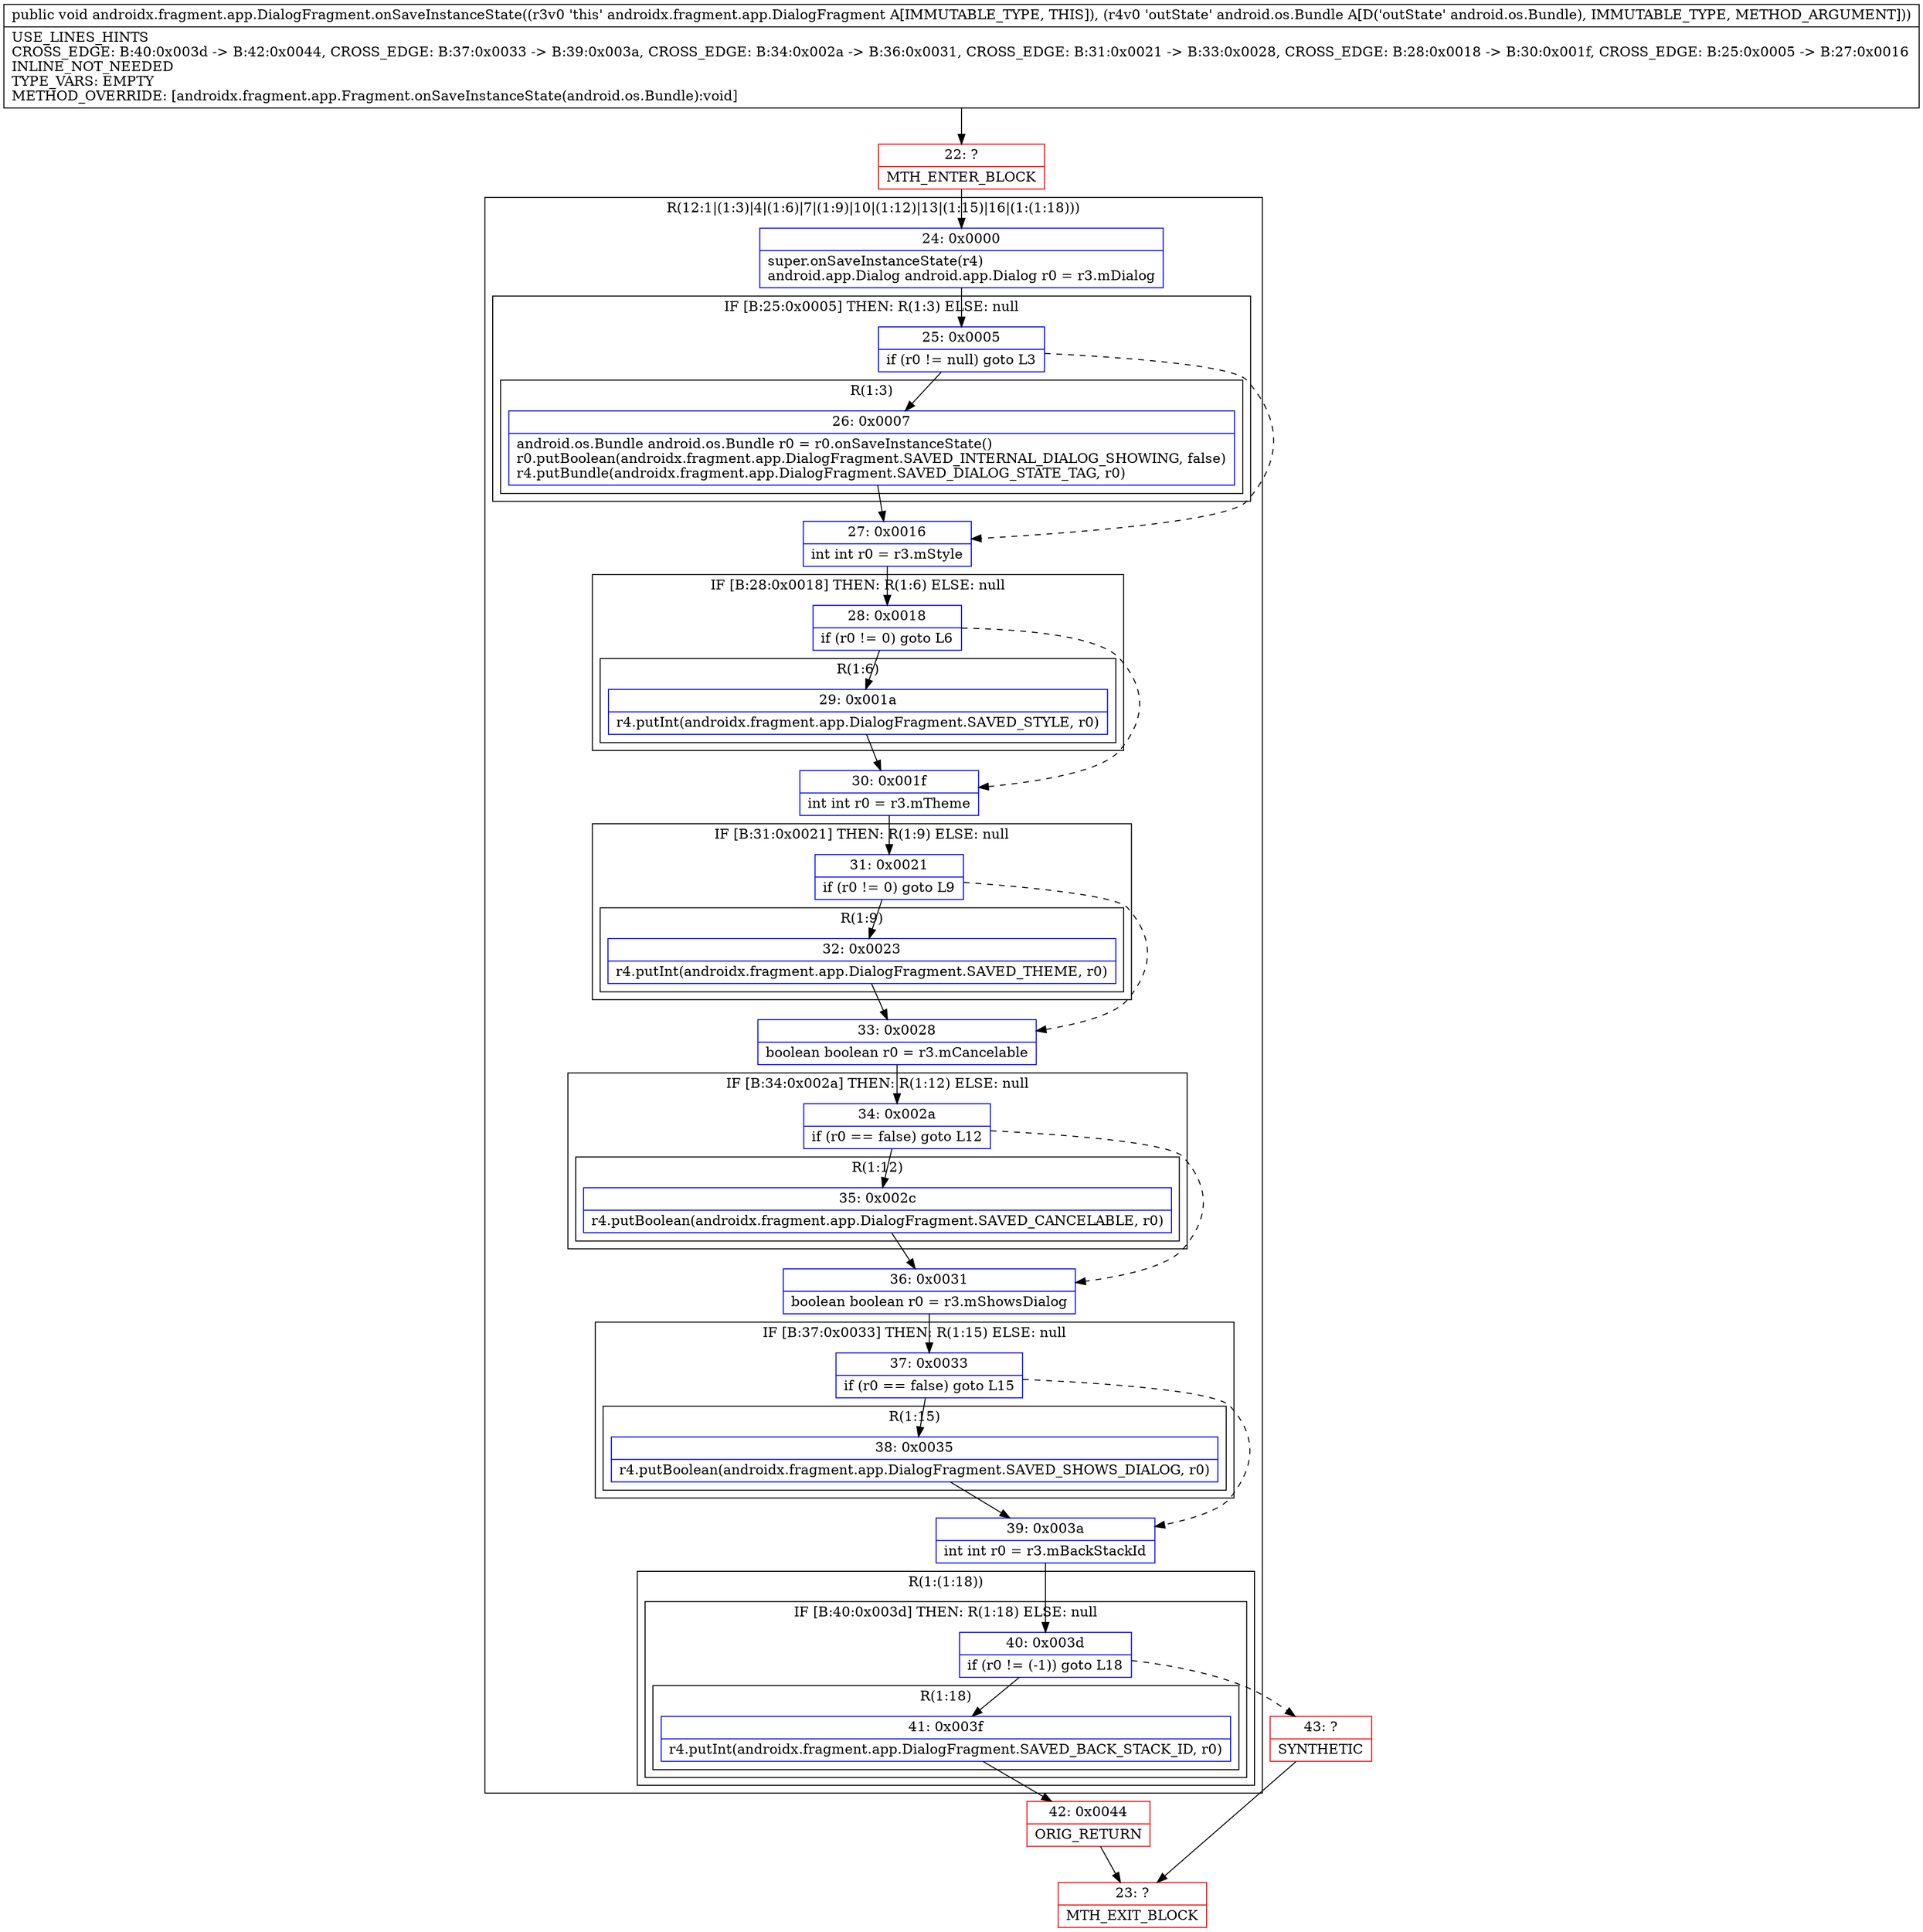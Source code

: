 digraph "CFG forandroidx.fragment.app.DialogFragment.onSaveInstanceState(Landroid\/os\/Bundle;)V" {
subgraph cluster_Region_1468285145 {
label = "R(12:1|(1:3)|4|(1:6)|7|(1:9)|10|(1:12)|13|(1:15)|16|(1:(1:18)))";
node [shape=record,color=blue];
Node_24 [shape=record,label="{24\:\ 0x0000|super.onSaveInstanceState(r4)\landroid.app.Dialog android.app.Dialog r0 = r3.mDialog\l}"];
subgraph cluster_IfRegion_482623723 {
label = "IF [B:25:0x0005] THEN: R(1:3) ELSE: null";
node [shape=record,color=blue];
Node_25 [shape=record,label="{25\:\ 0x0005|if (r0 != null) goto L3\l}"];
subgraph cluster_Region_1405562824 {
label = "R(1:3)";
node [shape=record,color=blue];
Node_26 [shape=record,label="{26\:\ 0x0007|android.os.Bundle android.os.Bundle r0 = r0.onSaveInstanceState()\lr0.putBoolean(androidx.fragment.app.DialogFragment.SAVED_INTERNAL_DIALOG_SHOWING, false)\lr4.putBundle(androidx.fragment.app.DialogFragment.SAVED_DIALOG_STATE_TAG, r0)\l}"];
}
}
Node_27 [shape=record,label="{27\:\ 0x0016|int int r0 = r3.mStyle\l}"];
subgraph cluster_IfRegion_235149792 {
label = "IF [B:28:0x0018] THEN: R(1:6) ELSE: null";
node [shape=record,color=blue];
Node_28 [shape=record,label="{28\:\ 0x0018|if (r0 != 0) goto L6\l}"];
subgraph cluster_Region_2079523441 {
label = "R(1:6)";
node [shape=record,color=blue];
Node_29 [shape=record,label="{29\:\ 0x001a|r4.putInt(androidx.fragment.app.DialogFragment.SAVED_STYLE, r0)\l}"];
}
}
Node_30 [shape=record,label="{30\:\ 0x001f|int int r0 = r3.mTheme\l}"];
subgraph cluster_IfRegion_1166984956 {
label = "IF [B:31:0x0021] THEN: R(1:9) ELSE: null";
node [shape=record,color=blue];
Node_31 [shape=record,label="{31\:\ 0x0021|if (r0 != 0) goto L9\l}"];
subgraph cluster_Region_794630378 {
label = "R(1:9)";
node [shape=record,color=blue];
Node_32 [shape=record,label="{32\:\ 0x0023|r4.putInt(androidx.fragment.app.DialogFragment.SAVED_THEME, r0)\l}"];
}
}
Node_33 [shape=record,label="{33\:\ 0x0028|boolean boolean r0 = r3.mCancelable\l}"];
subgraph cluster_IfRegion_20500472 {
label = "IF [B:34:0x002a] THEN: R(1:12) ELSE: null";
node [shape=record,color=blue];
Node_34 [shape=record,label="{34\:\ 0x002a|if (r0 == false) goto L12\l}"];
subgraph cluster_Region_1656468772 {
label = "R(1:12)";
node [shape=record,color=blue];
Node_35 [shape=record,label="{35\:\ 0x002c|r4.putBoolean(androidx.fragment.app.DialogFragment.SAVED_CANCELABLE, r0)\l}"];
}
}
Node_36 [shape=record,label="{36\:\ 0x0031|boolean boolean r0 = r3.mShowsDialog\l}"];
subgraph cluster_IfRegion_1362179753 {
label = "IF [B:37:0x0033] THEN: R(1:15) ELSE: null";
node [shape=record,color=blue];
Node_37 [shape=record,label="{37\:\ 0x0033|if (r0 == false) goto L15\l}"];
subgraph cluster_Region_376241709 {
label = "R(1:15)";
node [shape=record,color=blue];
Node_38 [shape=record,label="{38\:\ 0x0035|r4.putBoolean(androidx.fragment.app.DialogFragment.SAVED_SHOWS_DIALOG, r0)\l}"];
}
}
Node_39 [shape=record,label="{39\:\ 0x003a|int int r0 = r3.mBackStackId\l}"];
subgraph cluster_Region_770746864 {
label = "R(1:(1:18))";
node [shape=record,color=blue];
subgraph cluster_IfRegion_1366078487 {
label = "IF [B:40:0x003d] THEN: R(1:18) ELSE: null";
node [shape=record,color=blue];
Node_40 [shape=record,label="{40\:\ 0x003d|if (r0 != (\-1)) goto L18\l}"];
subgraph cluster_Region_1849768331 {
label = "R(1:18)";
node [shape=record,color=blue];
Node_41 [shape=record,label="{41\:\ 0x003f|r4.putInt(androidx.fragment.app.DialogFragment.SAVED_BACK_STACK_ID, r0)\l}"];
}
}
}
}
Node_22 [shape=record,color=red,label="{22\:\ ?|MTH_ENTER_BLOCK\l}"];
Node_42 [shape=record,color=red,label="{42\:\ 0x0044|ORIG_RETURN\l}"];
Node_23 [shape=record,color=red,label="{23\:\ ?|MTH_EXIT_BLOCK\l}"];
Node_43 [shape=record,color=red,label="{43\:\ ?|SYNTHETIC\l}"];
MethodNode[shape=record,label="{public void androidx.fragment.app.DialogFragment.onSaveInstanceState((r3v0 'this' androidx.fragment.app.DialogFragment A[IMMUTABLE_TYPE, THIS]), (r4v0 'outState' android.os.Bundle A[D('outState' android.os.Bundle), IMMUTABLE_TYPE, METHOD_ARGUMENT]))  | USE_LINES_HINTS\lCROSS_EDGE: B:40:0x003d \-\> B:42:0x0044, CROSS_EDGE: B:37:0x0033 \-\> B:39:0x003a, CROSS_EDGE: B:34:0x002a \-\> B:36:0x0031, CROSS_EDGE: B:31:0x0021 \-\> B:33:0x0028, CROSS_EDGE: B:28:0x0018 \-\> B:30:0x001f, CROSS_EDGE: B:25:0x0005 \-\> B:27:0x0016\lINLINE_NOT_NEEDED\lTYPE_VARS: EMPTY\lMETHOD_OVERRIDE: [androidx.fragment.app.Fragment.onSaveInstanceState(android.os.Bundle):void]\l}"];
MethodNode -> Node_22;Node_24 -> Node_25;
Node_25 -> Node_26;
Node_25 -> Node_27[style=dashed];
Node_26 -> Node_27;
Node_27 -> Node_28;
Node_28 -> Node_29;
Node_28 -> Node_30[style=dashed];
Node_29 -> Node_30;
Node_30 -> Node_31;
Node_31 -> Node_32;
Node_31 -> Node_33[style=dashed];
Node_32 -> Node_33;
Node_33 -> Node_34;
Node_34 -> Node_35;
Node_34 -> Node_36[style=dashed];
Node_35 -> Node_36;
Node_36 -> Node_37;
Node_37 -> Node_38;
Node_37 -> Node_39[style=dashed];
Node_38 -> Node_39;
Node_39 -> Node_40;
Node_40 -> Node_41;
Node_40 -> Node_43[style=dashed];
Node_41 -> Node_42;
Node_22 -> Node_24;
Node_42 -> Node_23;
Node_43 -> Node_23;
}

